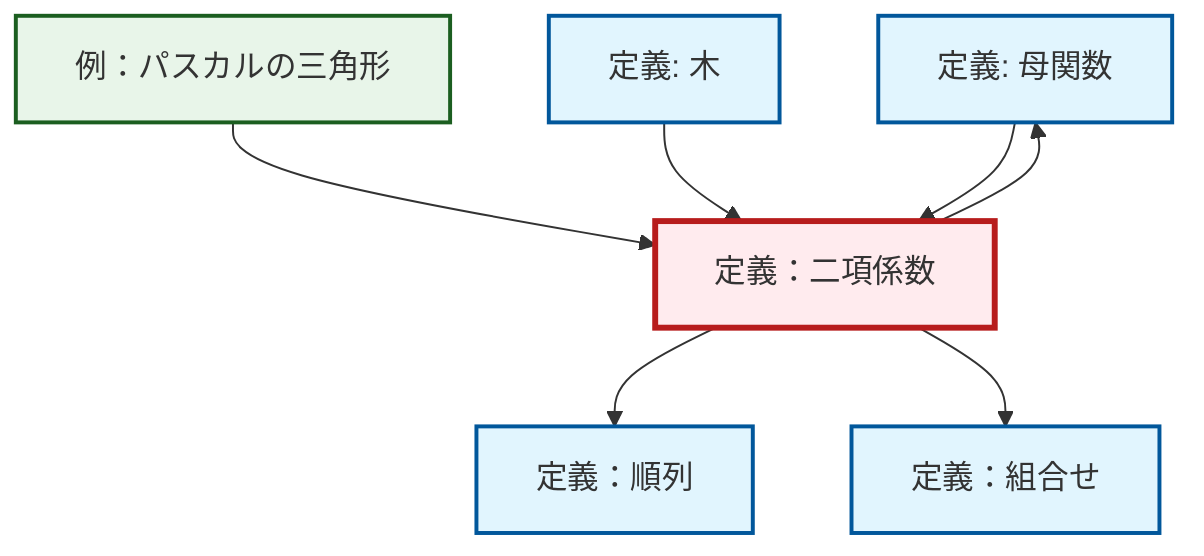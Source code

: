 graph TD
    classDef definition fill:#e1f5fe,stroke:#01579b,stroke-width:2px
    classDef theorem fill:#f3e5f5,stroke:#4a148c,stroke-width:2px
    classDef axiom fill:#fff3e0,stroke:#e65100,stroke-width:2px
    classDef example fill:#e8f5e9,stroke:#1b5e20,stroke-width:2px
    classDef current fill:#ffebee,stroke:#b71c1c,stroke-width:3px
    def-generating-function["定義: 母関数"]:::definition
    def-tree["定義: 木"]:::definition
    ex-pascals-triangle["例：パスカルの三角形"]:::example
    def-permutation["定義：順列"]:::definition
    def-binomial-coefficient["定義：二項係数"]:::definition
    def-combination["定義：組合せ"]:::definition
    ex-pascals-triangle --> def-binomial-coefficient
    def-tree --> def-binomial-coefficient
    def-binomial-coefficient --> def-permutation
    def-binomial-coefficient --> def-combination
    def-binomial-coefficient --> def-generating-function
    def-generating-function --> def-binomial-coefficient
    class def-binomial-coefficient current